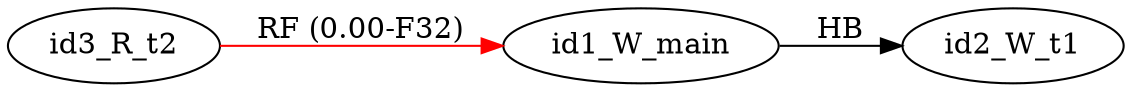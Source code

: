 digraph memory_model {
rankdir=LR;
splines=true; esep=0.5;
id3_R_t2 -> id1_W_main [label = "RF (0.00-F32)", color="red"];
id1_W_main -> id2_W_t1 [label = "HB", color="black"];
id1_W_main [pos="2.5,2!"]
id2_W_t1 [pos="0,0!"]
id3_R_t2 [pos="5,0!"]
}